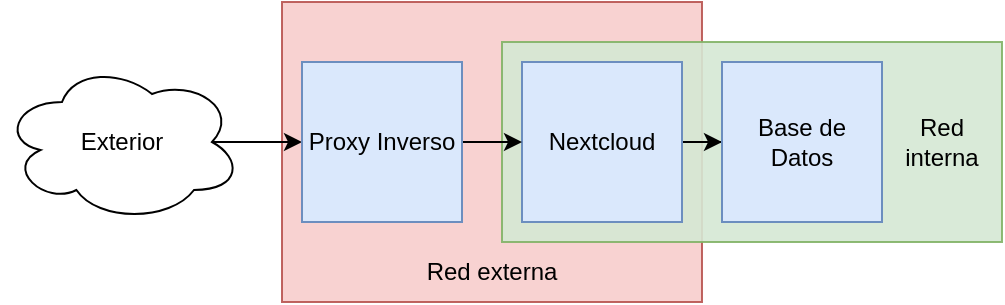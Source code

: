 <mxfile version="28.2.7">
  <diagram name="Página-1" id="w7f3Ns6NFeerF4XLKuCH">
    <mxGraphModel dx="1038" dy="618" grid="1" gridSize="10" guides="1" tooltips="1" connect="1" arrows="1" fold="1" page="1" pageScale="1" pageWidth="827" pageHeight="1169" math="0" shadow="0">
      <root>
        <mxCell id="0" />
        <mxCell id="1" parent="0" />
        <mxCell id="fSBeCIPRi_oTGEy7xFah-4" value="" style="rounded=0;whiteSpace=wrap;html=1;fillColor=#f8cecc;strokeColor=#b85450;opacity=90;" vertex="1" parent="1">
          <mxGeometry x="300" y="440" width="210" height="150" as="geometry" />
        </mxCell>
        <mxCell id="fSBeCIPRi_oTGEy7xFah-2" value="" style="rounded=0;whiteSpace=wrap;html=1;fillColor=#d5e8d4;strokeColor=#82b366;opacity=90;" vertex="1" parent="1">
          <mxGeometry x="410" y="460" width="250" height="100" as="geometry" />
        </mxCell>
        <mxCell id="fSBeCIPRi_oTGEy7xFah-13" style="edgeStyle=orthogonalEdgeStyle;rounded=0;orthogonalLoop=1;jettySize=auto;html=1;entryX=0;entryY=0.5;entryDx=0;entryDy=0;" edge="1" parent="1" source="3oB5RR78m1_H89sZPKut-1" target="3oB5RR78m1_H89sZPKut-2">
          <mxGeometry relative="1" as="geometry" />
        </mxCell>
        <mxCell id="3oB5RR78m1_H89sZPKut-1" value="Nextcloud" style="whiteSpace=wrap;html=1;aspect=fixed;fillColor=#dae8fc;strokeColor=#6c8ebf;" parent="1" vertex="1">
          <mxGeometry x="420" y="470" width="80" height="80" as="geometry" />
        </mxCell>
        <mxCell id="3oB5RR78m1_H89sZPKut-2" value="Base de Datos" style="whiteSpace=wrap;html=1;aspect=fixed;fillColor=#dae8fc;strokeColor=#6c8ebf;" parent="1" vertex="1">
          <mxGeometry x="520" y="470" width="80" height="80" as="geometry" />
        </mxCell>
        <mxCell id="fSBeCIPRi_oTGEy7xFah-3" value="Red interna" style="text;html=1;whiteSpace=wrap;strokeColor=none;fillColor=none;align=center;verticalAlign=middle;rounded=0;" vertex="1" parent="1">
          <mxGeometry x="600" y="495" width="60" height="30" as="geometry" />
        </mxCell>
        <mxCell id="fSBeCIPRi_oTGEy7xFah-11" style="edgeStyle=orthogonalEdgeStyle;rounded=0;orthogonalLoop=1;jettySize=auto;html=1;entryX=0;entryY=0.5;entryDx=0;entryDy=0;exitX=0.875;exitY=0.5;exitDx=0;exitDy=0;exitPerimeter=0;" edge="1" parent="1" source="fSBeCIPRi_oTGEy7xFah-8" target="fSBeCIPRi_oTGEy7xFah-10">
          <mxGeometry relative="1" as="geometry" />
        </mxCell>
        <mxCell id="fSBeCIPRi_oTGEy7xFah-8" value="Exterior" style="ellipse;shape=cloud;whiteSpace=wrap;html=1;" vertex="1" parent="1">
          <mxGeometry x="160" y="470" width="120" height="80" as="geometry" />
        </mxCell>
        <mxCell id="fSBeCIPRi_oTGEy7xFah-12" style="edgeStyle=orthogonalEdgeStyle;rounded=0;orthogonalLoop=1;jettySize=auto;html=1;exitX=1;exitY=0.5;exitDx=0;exitDy=0;entryX=0;entryY=0.5;entryDx=0;entryDy=0;" edge="1" parent="1" source="fSBeCIPRi_oTGEy7xFah-10" target="3oB5RR78m1_H89sZPKut-1">
          <mxGeometry relative="1" as="geometry" />
        </mxCell>
        <mxCell id="fSBeCIPRi_oTGEy7xFah-10" value="Proxy Inverso" style="whiteSpace=wrap;html=1;aspect=fixed;fillColor=#dae8fc;strokeColor=#6c8ebf;" vertex="1" parent="1">
          <mxGeometry x="310" y="470" width="80" height="80" as="geometry" />
        </mxCell>
        <mxCell id="fSBeCIPRi_oTGEy7xFah-15" value="Red externa" style="text;html=1;whiteSpace=wrap;strokeColor=none;fillColor=none;align=center;verticalAlign=middle;rounded=0;" vertex="1" parent="1">
          <mxGeometry x="365" y="560" width="80" height="30" as="geometry" />
        </mxCell>
      </root>
    </mxGraphModel>
  </diagram>
</mxfile>
